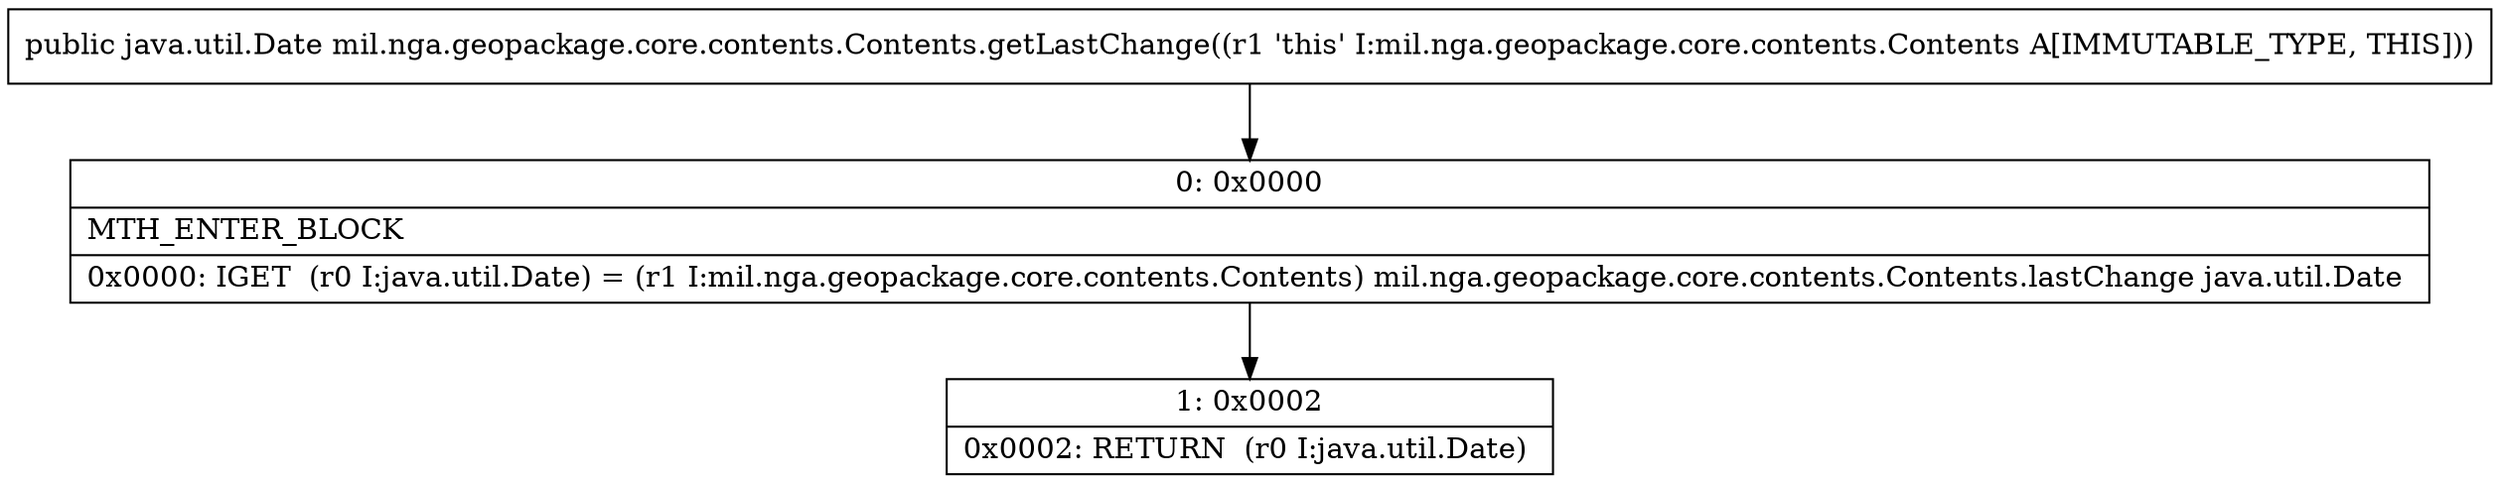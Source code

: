 digraph "CFG formil.nga.geopackage.core.contents.Contents.getLastChange()Ljava\/util\/Date;" {
Node_0 [shape=record,label="{0\:\ 0x0000|MTH_ENTER_BLOCK\l|0x0000: IGET  (r0 I:java.util.Date) = (r1 I:mil.nga.geopackage.core.contents.Contents) mil.nga.geopackage.core.contents.Contents.lastChange java.util.Date \l}"];
Node_1 [shape=record,label="{1\:\ 0x0002|0x0002: RETURN  (r0 I:java.util.Date) \l}"];
MethodNode[shape=record,label="{public java.util.Date mil.nga.geopackage.core.contents.Contents.getLastChange((r1 'this' I:mil.nga.geopackage.core.contents.Contents A[IMMUTABLE_TYPE, THIS])) }"];
MethodNode -> Node_0;
Node_0 -> Node_1;
}

